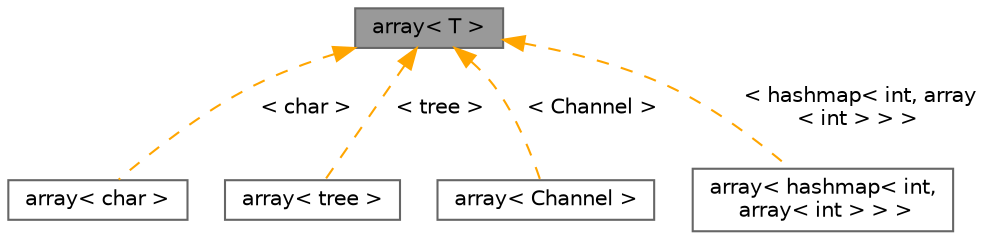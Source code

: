 digraph "array&lt; T &gt;"
{
 // LATEX_PDF_SIZE
  bgcolor="transparent";
  edge [fontname=Helvetica,fontsize=10,labelfontname=Helvetica,labelfontsize=10];
  node [fontname=Helvetica,fontsize=10,shape=box,height=0.2,width=0.4];
  Node1 [label="array\< T \>",height=0.2,width=0.4,color="gray40", fillcolor="grey60", style="filled", fontcolor="black",tooltip="A template class representing an array."];
  Node1 -> Node2 [dir="back",color="orange",style="dashed",label=" \< char \>" ];
  Node2 [label="array\< char \>",height=0.2,width=0.4,color="gray40", fillcolor="white", style="filled",URL="$classarray.html",tooltip=" "];
  Node1 -> Node3 [dir="back",color="orange",style="dashed",label=" \< tree \>" ];
  Node3 [label="array\< tree \>",height=0.2,width=0.4,color="gray40", fillcolor="white", style="filled",URL="$classarray.html",tooltip=" "];
  Node1 -> Node4 [dir="back",color="orange",style="dashed",label=" \< Channel \>" ];
  Node4 [label="array\< Channel \>",height=0.2,width=0.4,color="gray40", fillcolor="white", style="filled",URL="$classarray.html",tooltip=" "];
  Node1 -> Node5 [dir="back",color="orange",style="dashed",label=" \< hashmap\< int, array\l\< int \> \> \>" ];
  Node5 [label="array\< hashmap\< int,\l array\< int \> \> \>",height=0.2,width=0.4,color="gray40", fillcolor="white", style="filled",URL="$classarray.html",tooltip=" "];
}
